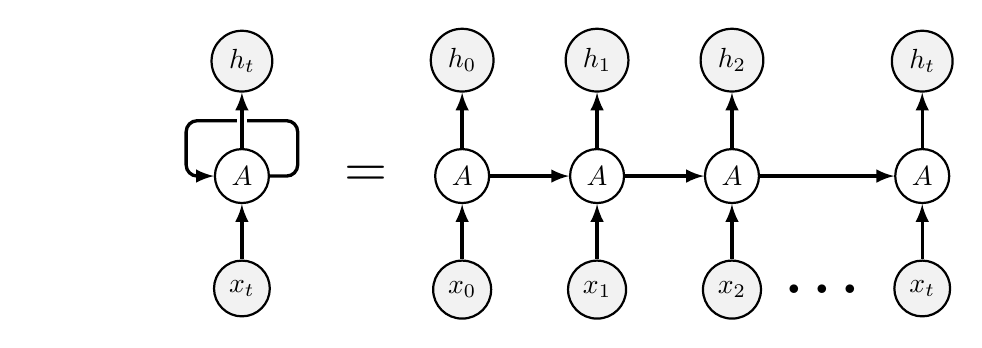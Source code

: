 % https://tex.stackexchange.com/questions/494139/how-do-i-draw-a-simple-recurrent-neural-network-with-goodfellows-style
\usetikzlibrary{positioning, arrows.meta,backgrounds, bending, chains}
\begin{tikzpicture}[item/.style={circle,draw,thick,align=center},
    itemc/.style={item,on chain,join}]
        \begin{scope}[start chain=going right,nodes=itemc,every
            join/.style={-latex,very thick},local bounding box=chain]
            \path node (A0) {$A$} node (A1) {$A$} node (A2) {$A$} node[xshift=2em] (At)
            {$A$};
        \end{scope}
    
        \node[left=1em of chain,scale=2] (eq) {$=$};
        \node[left=2em of eq,item] (AL) {$A$};
        \path (AL.west) ++ (-1em,2em) coordinate (aux);
        \draw[very thick,-latex,rounded corners] (AL.east) -| ++ (1em,2em) -- (aux) 
        |- (AL.west);
        
        \foreach \X in {0,1,2,t} 
        {
        \draw[very thick,-latex] (A\X.north) -- ++ (0,2em)
        node[above,item,fill=gray!10] (h\X) {$h_\X$};
        \draw[very thick,latex-] (A\X.south) -- ++ (0,-2em)
        node[below,item,fill=gray!10] (x\X) {$x_\X$};
    }
    
    \draw[white,line width=0.8ex] (AL.north) -- ++ (0,1.9em);
    \draw[very thick,-latex] (AL.north) -- ++ (0,2em)
    node[above,item,fill=gray!10] {$h_t$};
    \draw[very thick,latex-] (AL.south) -- ++ (0,-2em)
    node[below,item,fill=gray!10] {$x_t$};
    \path (x2) -- (xt) node[midway,scale=2,font=\bfseries] {\dots};
\end{tikzpicture} 
